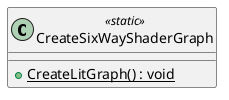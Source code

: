 @startuml
class CreateSixWayShaderGraph <<static>> {
    + {static} CreateLitGraph() : void
}
@enduml

